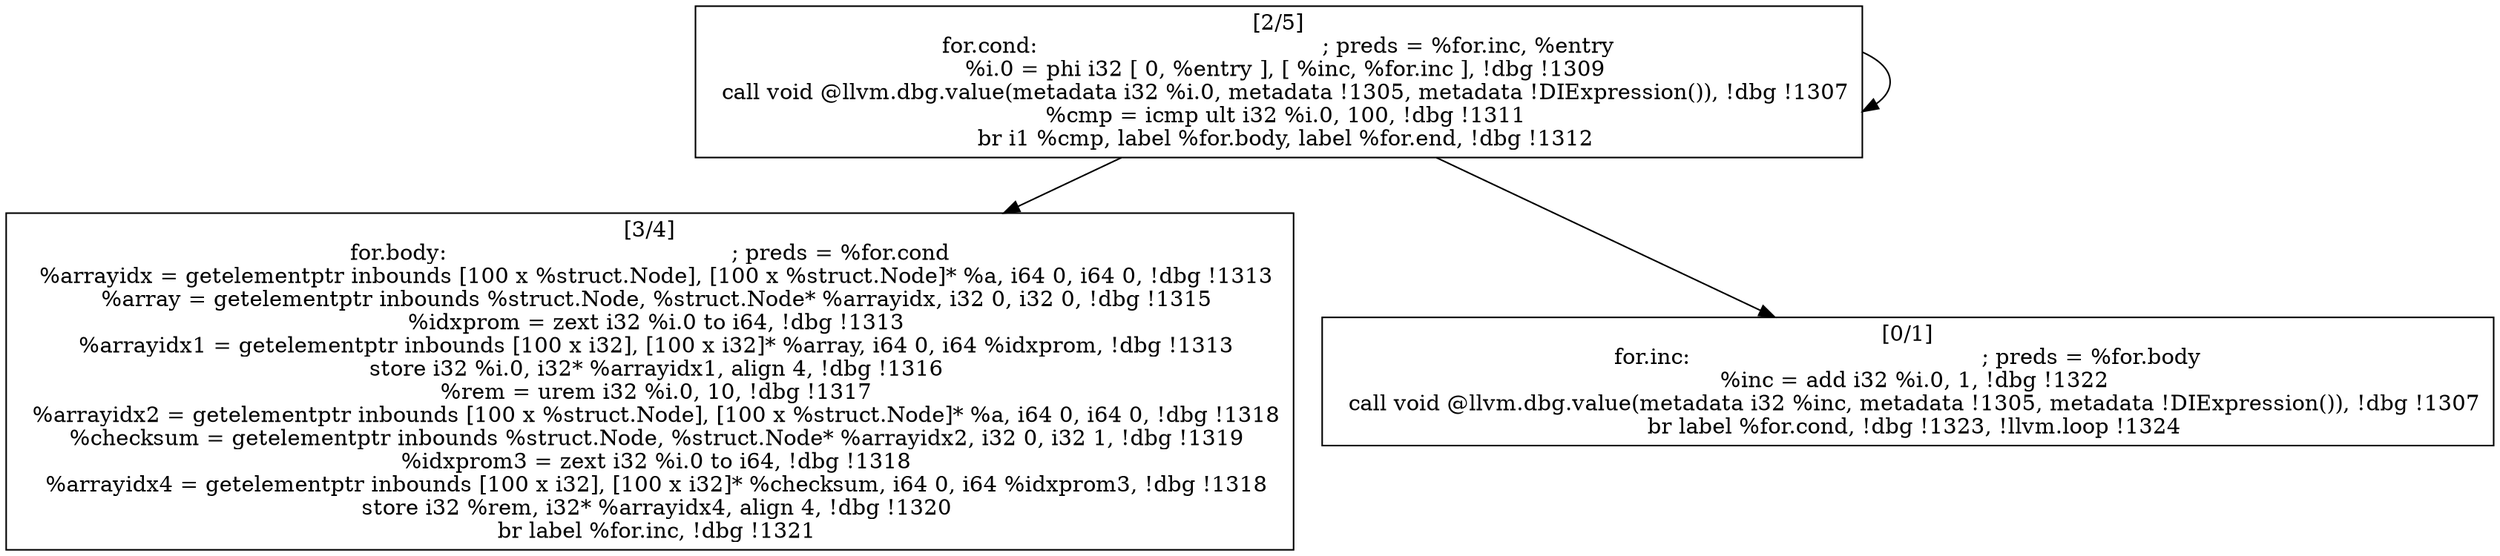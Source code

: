 
digraph G {


node35 [label="[3/4]
for.body:                                         ; preds = %for.cond
  %arrayidx = getelementptr inbounds [100 x %struct.Node], [100 x %struct.Node]* %a, i64 0, i64 0, !dbg !1313
  %array = getelementptr inbounds %struct.Node, %struct.Node* %arrayidx, i32 0, i32 0, !dbg !1315
  %idxprom = zext i32 %i.0 to i64, !dbg !1313
  %arrayidx1 = getelementptr inbounds [100 x i32], [100 x i32]* %array, i64 0, i64 %idxprom, !dbg !1313
  store i32 %i.0, i32* %arrayidx1, align 4, !dbg !1316
  %rem = urem i32 %i.0, 10, !dbg !1317
  %arrayidx2 = getelementptr inbounds [100 x %struct.Node], [100 x %struct.Node]* %a, i64 0, i64 0, !dbg !1318
  %checksum = getelementptr inbounds %struct.Node, %struct.Node* %arrayidx2, i32 0, i32 1, !dbg !1319
  %idxprom3 = zext i32 %i.0 to i64, !dbg !1318
  %arrayidx4 = getelementptr inbounds [100 x i32], [100 x i32]* %checksum, i64 0, i64 %idxprom3, !dbg !1318
  store i32 %rem, i32* %arrayidx4, align 4, !dbg !1320
  br label %for.inc, !dbg !1321
",shape=rectangle ]
node33 [label="[0/1]
for.inc:                                          ; preds = %for.body
  %inc = add i32 %i.0, 1, !dbg !1322
  call void @llvm.dbg.value(metadata i32 %inc, metadata !1305, metadata !DIExpression()), !dbg !1307
  br label %for.cond, !dbg !1323, !llvm.loop !1324
",shape=rectangle ]
node34 [label="[2/5]
for.cond:                                         ; preds = %for.inc, %entry
  %i.0 = phi i32 [ 0, %entry ], [ %inc, %for.inc ], !dbg !1309
  call void @llvm.dbg.value(metadata i32 %i.0, metadata !1305, metadata !DIExpression()), !dbg !1307
  %cmp = icmp ult i32 %i.0, 100, !dbg !1311
  br i1 %cmp, label %for.body, label %for.end, !dbg !1312
",shape=rectangle ]

node34->node34 [ ]
node34->node33 [ ]
node34->node35 [ ]


}

